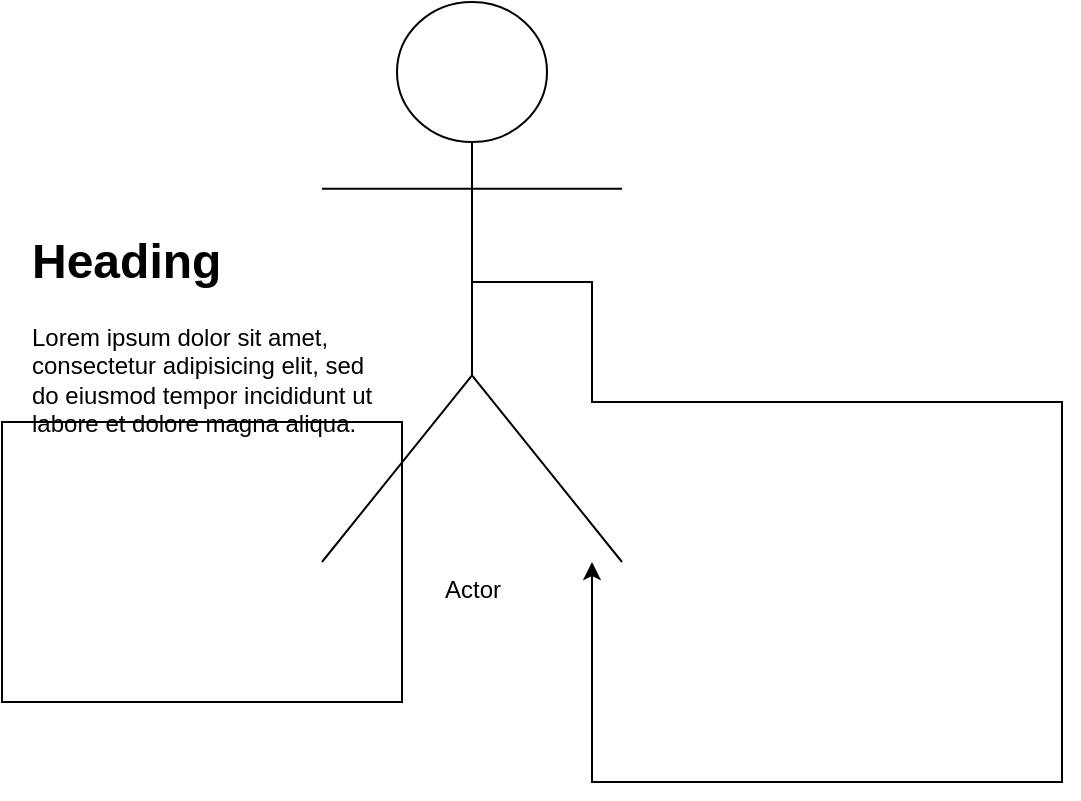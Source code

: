 <mxfile version="21.0.8" type="github">
  <diagram name="Page-1" id="oUGUHpaBGy30pAXyqQJv">
    <mxGraphModel dx="1050" dy="541" grid="1" gridSize="10" guides="1" tooltips="1" connect="1" arrows="1" fold="1" page="1" pageScale="1" pageWidth="827" pageHeight="1169" math="0" shadow="0">
      <root>
        <mxCell id="0" />
        <mxCell id="1" parent="0" />
        <mxCell id="EZyOxLOicDC4srK4Cdya-2" value="" style="rounded=0;whiteSpace=wrap;html=1;" vertex="1" parent="1">
          <mxGeometry x="120" y="240" width="200" height="140" as="geometry" />
        </mxCell>
        <mxCell id="EZyOxLOicDC4srK4Cdya-3" value="&lt;h1&gt;Heading&lt;/h1&gt;&lt;p&gt;Lorem ipsum dolor sit amet, consectetur adipisicing elit, sed do eiusmod tempor incididunt ut labore et dolore magna aliqua.&lt;/p&gt;" style="text;html=1;strokeColor=none;fillColor=none;spacing=5;spacingTop=-20;whiteSpace=wrap;overflow=hidden;rounded=0;" vertex="1" parent="1">
          <mxGeometry x="130" y="140" width="190" height="120" as="geometry" />
        </mxCell>
        <mxCell id="EZyOxLOicDC4srK4Cdya-4" value="Actor" style="shape=umlActor;verticalLabelPosition=bottom;verticalAlign=top;html=1;outlineConnect=0;" vertex="1" parent="1">
          <mxGeometry x="280" y="30" width="150" height="280" as="geometry" />
        </mxCell>
        <mxCell id="EZyOxLOicDC4srK4Cdya-5" style="edgeStyle=orthogonalEdgeStyle;rounded=0;orthogonalLoop=1;jettySize=auto;html=1;exitX=0.5;exitY=0.5;exitDx=0;exitDy=0;exitPerimeter=0;" edge="1" parent="1" source="EZyOxLOicDC4srK4Cdya-4" target="EZyOxLOicDC4srK4Cdya-4">
          <mxGeometry relative="1" as="geometry">
            <Array as="points">
              <mxPoint x="415" y="170" />
              <mxPoint x="415" y="230" />
              <mxPoint x="650" y="230" />
              <mxPoint x="650" y="420" />
              <mxPoint x="415" y="420" />
            </Array>
          </mxGeometry>
        </mxCell>
      </root>
    </mxGraphModel>
  </diagram>
</mxfile>
